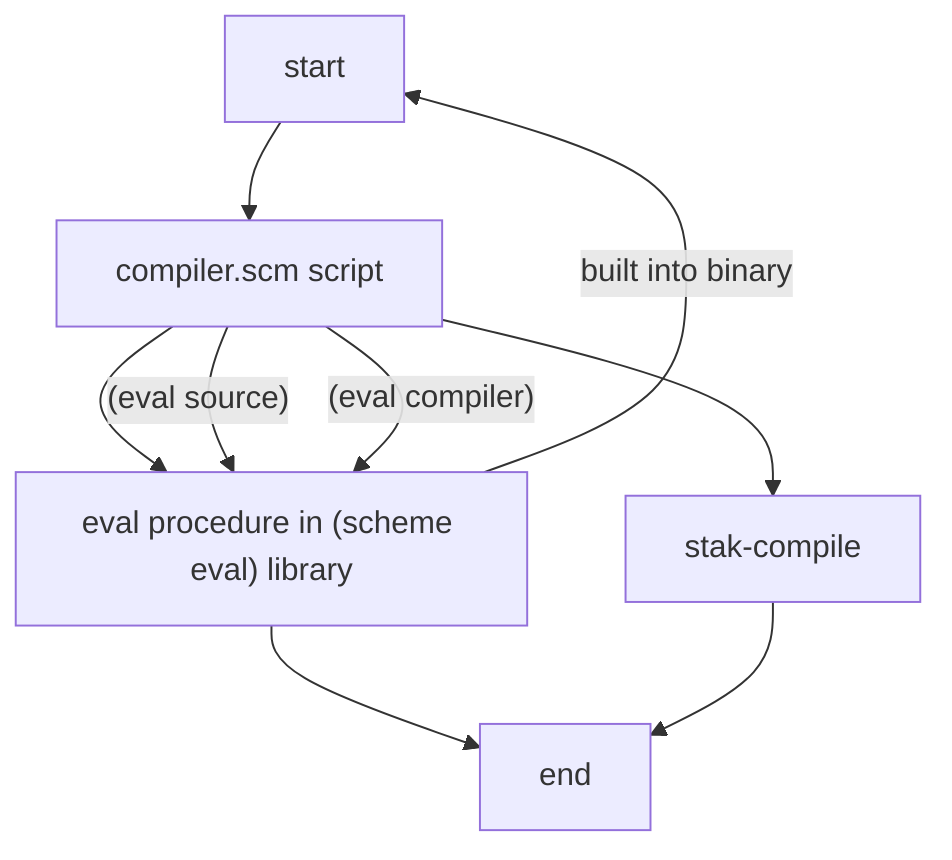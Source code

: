graph TD
  A[start] --> B
  B[cargo build] --> C
  B --> D
  C[rustc] --> E
  D[stak-compile] --> E
  E[end]
  B[stak-compile] -->|"(eval source)"| C
  B[compiler.scm script] -->|"(eval compiler)"| C
  C["eval procedure in (scheme eval) library"] -->|built into binary| A